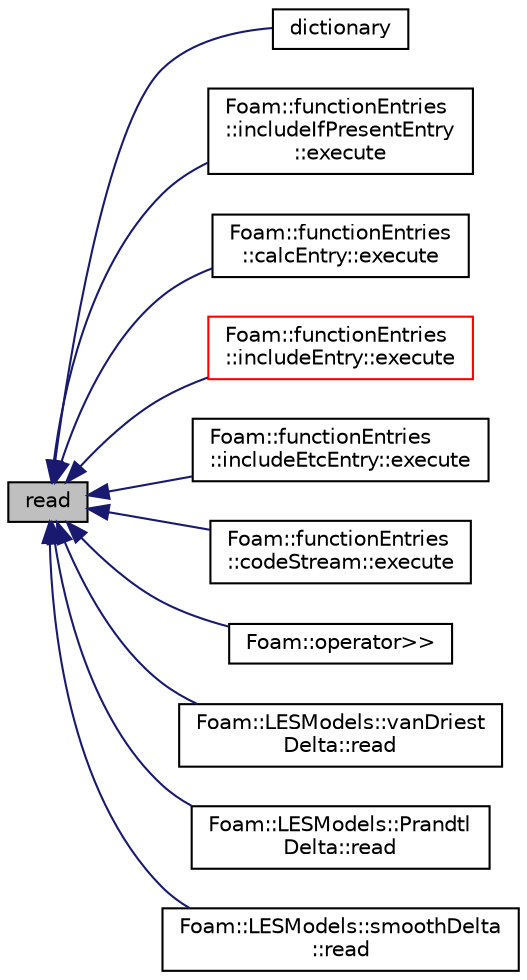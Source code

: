 digraph "read"
{
  bgcolor="transparent";
  edge [fontname="Helvetica",fontsize="10",labelfontname="Helvetica",labelfontsize="10"];
  node [fontname="Helvetica",fontsize="10",shape=record];
  rankdir="LR";
  Node1 [label="read",height=0.2,width=0.4,color="black", fillcolor="grey75", style="filled", fontcolor="black"];
  Node1 -> Node2 [dir="back",color="midnightblue",fontsize="10",style="solid",fontname="Helvetica"];
  Node2 [label="dictionary",height=0.2,width=0.4,color="black",URL="$a00518.html#adbc4e3eded4fe4a704a91820758a3b16",tooltip="Construct top-level dictionary from Istream,. "];
  Node1 -> Node3 [dir="back",color="midnightblue",fontsize="10",style="solid",fontname="Helvetica"];
  Node3 [label="Foam::functionEntries\l::includeIfPresentEntry\l::execute",height=0.2,width=0.4,color="black",URL="$a01036.html#a0aa3070c44783d911c1f7924042f1cea",tooltip="Execute the functionEntry in a sub-dict context. "];
  Node1 -> Node4 [dir="back",color="midnightblue",fontsize="10",style="solid",fontname="Helvetica"];
  Node4 [label="Foam::functionEntries\l::calcEntry::execute",height=0.2,width=0.4,color="black",URL="$a00188.html#a0aa3070c44783d911c1f7924042f1cea",tooltip="Execute the functionEntry in a sub-dict context. "];
  Node1 -> Node5 [dir="back",color="midnightblue",fontsize="10",style="solid",fontname="Helvetica"];
  Node5 [label="Foam::functionEntries\l::includeEntry::execute",height=0.2,width=0.4,color="red",URL="$a01034.html#a0aa3070c44783d911c1f7924042f1cea",tooltip="Execute the functionEntry in a sub-dict context. "];
  Node1 -> Node6 [dir="back",color="midnightblue",fontsize="10",style="solid",fontname="Helvetica"];
  Node6 [label="Foam::functionEntries\l::includeEtcEntry::execute",height=0.2,width=0.4,color="black",URL="$a01035.html#a0aa3070c44783d911c1f7924042f1cea",tooltip="Execute the functionEntry in a sub-dict context. "];
  Node1 -> Node7 [dir="back",color="midnightblue",fontsize="10",style="solid",fontname="Helvetica"];
  Node7 [label="Foam::functionEntries\l::codeStream::execute",height=0.2,width=0.4,color="black",URL="$a00308.html#a0aa3070c44783d911c1f7924042f1cea",tooltip="Execute the functionEntry in a sub-dict context. "];
  Node1 -> Node8 [dir="back",color="midnightblue",fontsize="10",style="solid",fontname="Helvetica"];
  Node8 [label="Foam::operator\>\>",height=0.2,width=0.4,color="black",URL="$a10675.html#a0349ad00d7d28c685bdd8e8cce210641"];
  Node1 -> Node9 [dir="back",color="midnightblue",fontsize="10",style="solid",fontname="Helvetica"];
  Node9 [label="Foam::LESModels::vanDriest\lDelta::read",height=0.2,width=0.4,color="black",URL="$a02770.html#aa9b8764750bd9ff67ca32b6551dc7847",tooltip="Read the LESdelta dictionary. "];
  Node1 -> Node10 [dir="back",color="midnightblue",fontsize="10",style="solid",fontname="Helvetica"];
  Node10 [label="Foam::LESModels::Prandtl\lDelta::read",height=0.2,width=0.4,color="black",URL="$a01937.html#aa9b8764750bd9ff67ca32b6551dc7847",tooltip="Read the LESdelta dictionary. "];
  Node1 -> Node11 [dir="back",color="midnightblue",fontsize="10",style="solid",fontname="Helvetica"];
  Node11 [label="Foam::LESModels::smoothDelta\l::read",height=0.2,width=0.4,color="black",URL="$a02341.html#aa9b8764750bd9ff67ca32b6551dc7847",tooltip="Read the LESdelta dictionary. "];
}
